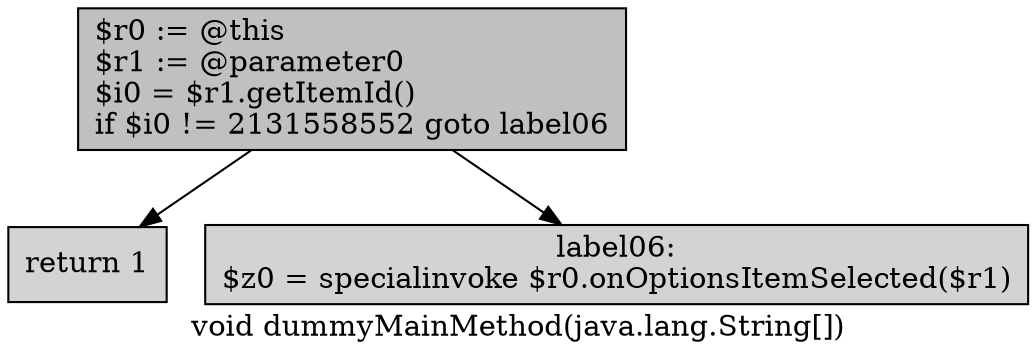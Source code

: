 digraph "void dummyMainMethod(java.lang.String[])" {
    label="void dummyMainMethod(java.lang.String[])";
    node [shape=box];
    "0" [style=filled,fillcolor=gray,label="$r0 := @this\l$r1 := @parameter0\l$i0 = $r1.getItemId()\lif $i0 != 2131558552 goto label06\l",];
    "1" [style=filled,fillcolor=lightgray,label="return 1\l",];
    "0"->"1";
    "2" [style=filled,fillcolor=lightgray,label="label06:\n$z0 = specialinvoke $r0.onOptionsItemSelected($r1)\l",];
    "0"->"2";
}
